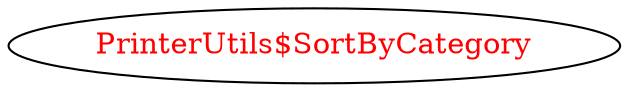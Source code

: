 digraph dependencyGraph {
 concentrate=true;
 ranksep="2.0";
 rankdir="LR"; 
 splines="ortho";
"PrinterUtils$SortByCategory" [fontcolor="red"];
}
